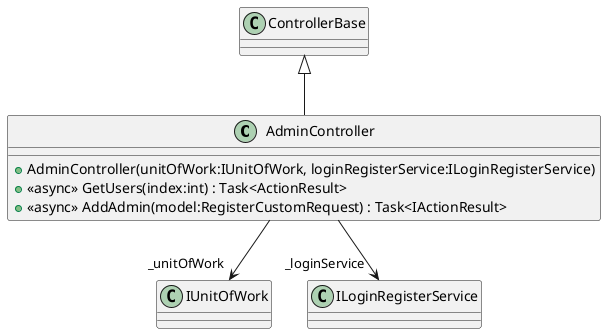 @startuml
class AdminController {
    + AdminController(unitOfWork:IUnitOfWork, loginRegisterService:ILoginRegisterService)
    + <<async>> GetUsers(index:int) : Task<ActionResult>
    + <<async>> AddAdmin(model:RegisterCustomRequest) : Task<IActionResult>
}
ControllerBase <|-- AdminController
AdminController --> "_unitOfWork" IUnitOfWork
AdminController --> "_loginService" ILoginRegisterService
@enduml
